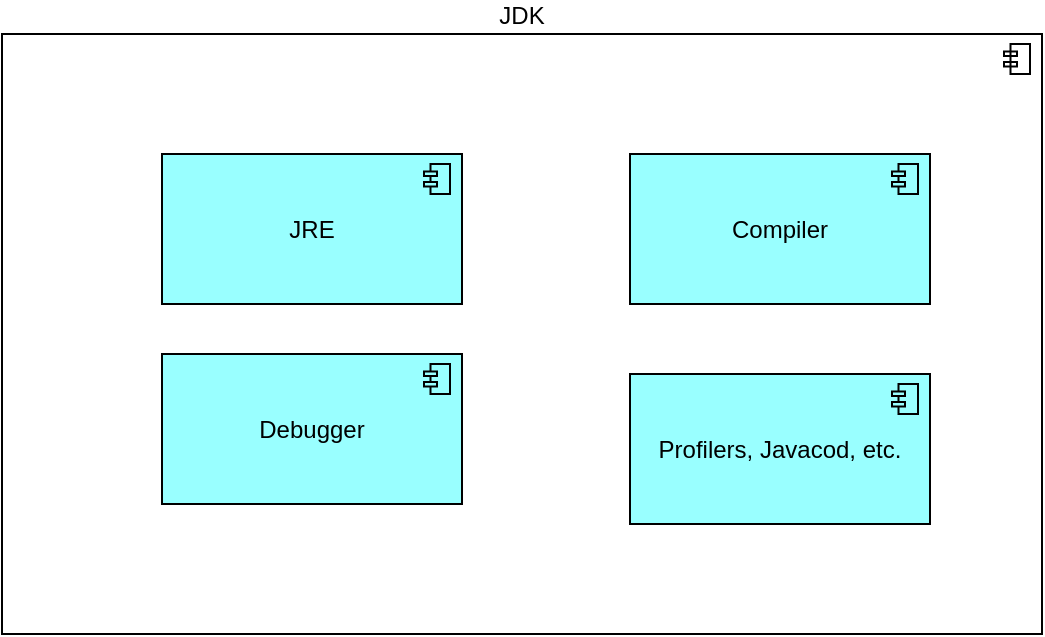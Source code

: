 <mxfile version="24.0.0" type="github">
  <diagram name="Page-1" id="pLtwYjjfAMEQppa5POo0">
    <mxGraphModel dx="954" dy="542" grid="1" gridSize="10" guides="1" tooltips="1" connect="1" arrows="1" fold="1" page="1" pageScale="1" pageWidth="827" pageHeight="1169" background="none" math="0" shadow="0">
      <root>
        <mxCell id="0" />
        <mxCell id="1" parent="0" />
        <mxCell id="K4Wn42rzAeyPe4-B2cjT-2" value="JRE" style="html=1;outlineConnect=0;whiteSpace=wrap;fillColor=#99ffff;shape=mxgraph.archimate3.application;appType=comp;archiType=square;" vertex="1" parent="1">
          <mxGeometry x="180" y="260" width="150" height="75" as="geometry" />
        </mxCell>
        <mxCell id="K4Wn42rzAeyPe4-B2cjT-3" value="Compiler" style="html=1;outlineConnect=0;whiteSpace=wrap;fillColor=#99ffff;shape=mxgraph.archimate3.application;appType=comp;archiType=square;" vertex="1" parent="1">
          <mxGeometry x="414" y="260" width="150" height="75" as="geometry" />
        </mxCell>
        <mxCell id="K4Wn42rzAeyPe4-B2cjT-4" value="Debugger" style="html=1;outlineConnect=0;whiteSpace=wrap;fillColor=#99ffff;shape=mxgraph.archimate3.application;appType=comp;archiType=square;" vertex="1" parent="1">
          <mxGeometry x="180" y="360" width="150" height="75" as="geometry" />
        </mxCell>
        <mxCell id="K4Wn42rzAeyPe4-B2cjT-5" value="Profilers, Javacod, etc." style="html=1;outlineConnect=0;whiteSpace=wrap;fillColor=#99ffff;shape=mxgraph.archimate3.application;appType=comp;archiType=square;" vertex="1" parent="1">
          <mxGeometry x="414" y="370" width="150" height="75" as="geometry" />
        </mxCell>
        <mxCell id="K4Wn42rzAeyPe4-B2cjT-6" value="JDK" style="html=1;outlineConnect=0;whiteSpace=wrap;fillColor=none;shape=mxgraph.archimate3.application;appType=comp;archiType=square;labelPosition=center;verticalLabelPosition=top;align=center;verticalAlign=bottom;shadow=0;textShadow=0;" vertex="1" parent="1">
          <mxGeometry x="100" y="200" width="520" height="300" as="geometry" />
        </mxCell>
      </root>
    </mxGraphModel>
  </diagram>
</mxfile>
